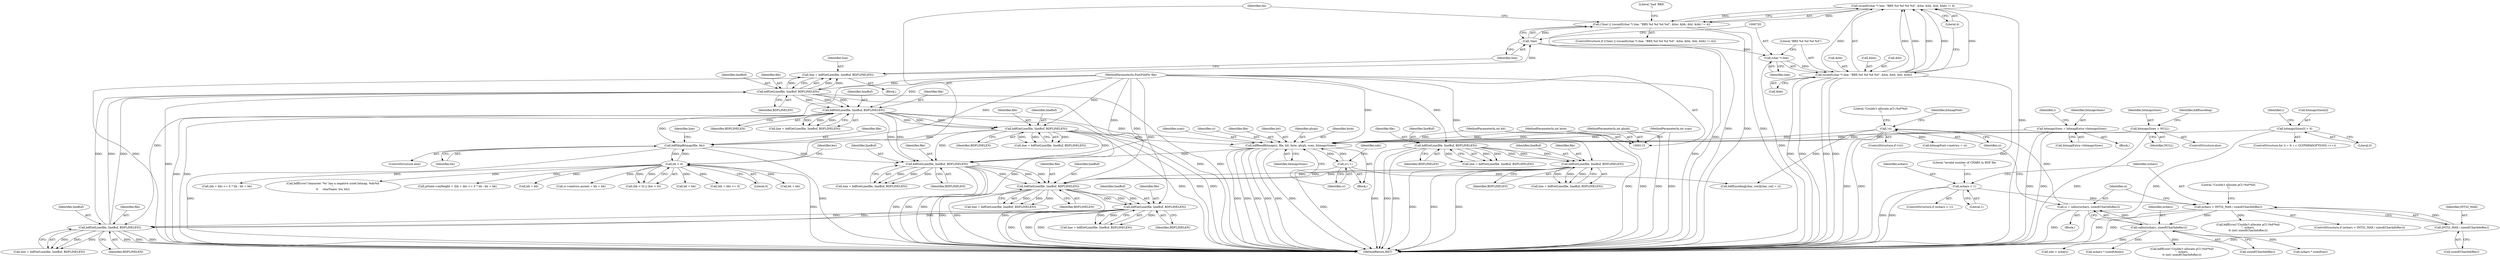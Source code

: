 digraph "0_libxfont_4d024ac10f964f6bd372ae0dd14f02772a6e5f63@API" {
"1000717" [label="(Call,sscanf((char *) line, \"BBX %d %d %d %d\", &bw, &bh, &bl, &bb) != 4)"];
"1000718" [label="(Call,sscanf((char *) line, \"BBX %d %d %d %d\", &bw, &bh, &bl, &bb))"];
"1000719" [label="(Call,(char *) line)"];
"1000715" [label="(Call,!line)"];
"1000707" [label="(Call,line = bdfGetLine(file, lineBuf, BDFLINELEN))"];
"1000709" [label="(Call,bdfGetLine(file, lineBuf, BDFLINELEN))"];
"1000676" [label="(Call,bdfGetLine(file, lineBuf, BDFLINELEN))"];
"1000634" [label="(Call,bdfGetLine(file, lineBuf, BDFLINELEN))"];
"1000408" [label="(Call,bdfGetLine(file, lineBuf, BDFLINELEN))"];
"1000940" [label="(Call,bdfGetLine(file, lineBuf, BDFLINELEN))"];
"1000935" [label="(Call,bdfSkipBitmap(file, bh))"];
"1000753" [label="(Call,bdfGetLine(file, lineBuf, BDFLINELEN))"];
"1000116" [label="(MethodParameterIn,FontFilePtr file)"];
"1000799" [label="(Call,bdfGetLine(file, lineBuf, BDFLINELEN))"];
"1000738" [label="(Call,bh < 0)"];
"1000922" [label="(Call,bdfReadBitmap(ci, file, bit, byte, glyph, scan, bitmapsSizes))"];
"1000930" [label="(Call,ci++)"];
"1000250" [label="(Call,!ci)"];
"1000243" [label="(Call,ci = calloc(nchars, sizeof(CharInfoRec)))"];
"1000245" [label="(Call,calloc(nchars, sizeof(CharInfoRec)))"];
"1000228" [label="(Call,nchars > INT32_MAX / sizeof(CharInfoRec))"];
"1000219" [label="(Call,nchars < 1)"];
"1000230" [label="(Call,INT32_MAX / sizeof(CharInfoRec))"];
"1000119" [label="(MethodParameterIn,int bit)"];
"1000120" [label="(MethodParameterIn,int byte)"];
"1000121" [label="(MethodParameterIn,int glyph)"];
"1000122" [label="(MethodParameterIn,int scan)"];
"1000159" [label="(Call,bitmapsSizes = bitmapExtra->bitmapsSizes)"];
"1000179" [label="(Call,bitmapsSizes = NULL)"];
"1000173" [label="(Call,bitmapsSizes[i] = 0)"];
"1000321" [label="(Call,bdfGetLine(file, lineBuf, BDFLINELEN))"];
"1000196" [label="(Call,bdfGetLine(file, lineBuf, BDFLINELEN))"];
"1000714" [label="(Call,(!line) || (sscanf((char *) line, \"BBX %d %d %d %d\", &bw, &bh, &bl, &bb) != 4))"];
"1000716" [label="(Identifier,line)"];
"1000943" [label="(Identifier,BDFLINELEN)"];
"1000232" [label="(Call,sizeof(CharInfoRec))"];
"1000230" [label="(Call,INT32_MAX / sizeof(CharInfoRec))"];
"1000674" [label="(Call,line = bdfGetLine(file, lineBuf, BDFLINELEN))"];
"1000725" [label="(Call,&bh)"];
"1000931" [label="(Identifier,ci)"];
"1000714" [label="(Call,(!line) || (sscanf((char *) line, \"BBX %d %d %d %d\", &bw, &bh, &bl, &bb) != 4))"];
"1000181" [label="(Identifier,NULL)"];
"1000177" [label="(Literal,0)"];
"1000321" [label="(Call,bdfGetLine(file, lineBuf, BDFLINELEN))"];
"1000939" [label="(Identifier,line)"];
"1000797" [label="(Call,line = bdfGetLine(file, lineBuf, BDFLINELEN))"];
"1000324" [label="(Identifier,BDFLINELEN)"];
"1000678" [label="(Identifier,lineBuf)"];
"1000708" [label="(Identifier,line)"];
"1000876" [label="(Block,)"];
"1000707" [label="(Call,line = bdfGetLine(file, lineBuf, BDFLINELEN))"];
"1000676" [label="(Call,bdfGetLine(file, lineBuf, BDFLINELEN))"];
"1000925" [label="(Identifier,bit)"];
"1000253" [label="(Call,bdfError(\"Couldn't allocate pCI (%d*%d)\n\", nchars,\n\t\t (int) sizeof(CharInfoRec)))"];
"1000938" [label="(Call,line = bdfGetLine(file, lineBuf, BDFLINELEN))"];
"1000221" [label="(Literal,1)"];
"1000893" [label="(Call,ci->metrics.ascent = bh + bb)"];
"1000800" [label="(Identifier,file)"];
"1000219" [label="(Call,nchars < 1)"];
"1000158" [label="(Block,)"];
"1000199" [label="(Identifier,BDFLINELEN)"];
"1000159" [label="(Call,bitmapsSizes = bitmapExtra->bitmapsSizes)"];
"1000183" [label="(Identifier,bdfEncoding)"];
"1000161" [label="(Call,bitmapExtra->bitmapsSizes)"];
"1000927" [label="(Identifier,glyph)"];
"1000711" [label="(Identifier,lineBuf)"];
"1000799" [label="(Call,bdfGetLine(file, lineBuf, BDFLINELEN))"];
"1000323" [label="(Identifier,lineBuf)"];
"1001224" [label="(MethodReturn,RET)"];
"1000717" [label="(Call,sscanf((char *) line, \"BBX %d %d %d %d\", &bw, &bh, &bl, &bb) != 4)"];
"1000723" [label="(Call,&bw)"];
"1000737" [label="(Call,(bh < 0) || (bw < 0))"];
"1000178" [label="(ControlStructure,else)"];
"1000632" [label="(Call,line = bdfGetLine(file, lineBuf, BDFLINELEN))"];
"1000719" [label="(Call,(char *) line)"];
"1000369" [label="(Block,)"];
"1000926" [label="(Identifier,byte)"];
"1000801" [label="(Identifier,lineBuf)"];
"1000410" [label="(Identifier,lineBuf)"];
"1000243" [label="(Call,ci = calloc(nchars, sizeof(CharInfoRec)))"];
"1000196" [label="(Call,bdfGetLine(file, lineBuf, BDFLINELEN))"];
"1000245" [label="(Call,calloc(nchars, sizeof(CharInfoRec)))"];
"1000940" [label="(Call,bdfGetLine(file, lineBuf, BDFLINELEN))"];
"1000636" [label="(Identifier,lineBuf)"];
"1000119" [label="(MethodParameterIn,int bit)"];
"1000721" [label="(Identifier,line)"];
"1000228" [label="(Call,nchars > INT32_MAX / sizeof(CharInfoRec))"];
"1000727" [label="(Call,&bl)"];
"1000635" [label="(Identifier,file)"];
"1000251" [label="(Identifier,ci)"];
"1000160" [label="(Identifier,bitmapsSizes)"];
"1000166" [label="(Identifier,i)"];
"1000174" [label="(Call,bitmapsSizes[i])"];
"1000933" [label="(Identifier,ndx)"];
"1000930" [label="(Call,ci++)"];
"1000634" [label="(Call,bdfGetLine(file, lineBuf, BDFLINELEN))"];
"1000870" [label="(Call,bh + bb)"];
"1000864" [label="(Call,(bh + bb) <= 0)"];
"1000235" [label="(Call,bdfError(\"Couldn't allocate pCI (%d*%d)\n\", nchars,\n\t\t (int) sizeof(CharInfoRec)))"];
"1000712" [label="(Identifier,BDFLINELEN)"];
"1000300" [label="(Call,nchars * sizeof(int))"];
"1000715" [label="(Call,!line)"];
"1000180" [label="(Identifier,bitmapsSizes)"];
"1000755" [label="(Identifier,lineBuf)"];
"1000236" [label="(Literal,\"Couldn't allocate pCI (%d*%d)\n\")"];
"1000361" [label="(Call,ndx < nchars)"];
"1000802" [label="(Identifier,BDFLINELEN)"];
"1000738" [label="(Call,bh < 0)"];
"1000928" [label="(Identifier,scan)"];
"1000218" [label="(ControlStructure,if (nchars < 1))"];
"1000936" [label="(Identifier,file)"];
"1000710" [label="(Identifier,file)"];
"1000740" [label="(Literal,0)"];
"1000941" [label="(Identifier,file)"];
"1000263" [label="(Identifier,bitmapFont)"];
"1000718" [label="(Call,sscanf((char *) line, \"BBX %d %d %d %d\", &bw, &bh, &bl, &bb))"];
"1000274" [label="(Call,nchars * sizeof(Atom))"];
"1000923" [label="(Identifier,ci)"];
"1000637" [label="(Identifier,BDFLINELEN)"];
"1000123" [label="(Block,)"];
"1000319" [label="(Call,line = bdfGetLine(file, lineBuf, BDFLINELEN))"];
"1000120" [label="(MethodParameterIn,int byte)"];
"1000739" [label="(Identifier,bh)"];
"1000261" [label="(Call,bitmapFont->metrics = ci)"];
"1000734" [label="(Literal,\"bad 'BBX'\n\")"];
"1000679" [label="(Identifier,BDFLINELEN)"];
"1000220" [label="(Identifier,nchars)"];
"1000164" [label="(ControlStructure,for (i = 0; i < GLYPHPADOPTIONS; i++))"];
"1000731" [label="(Literal,4)"];
"1000899" [label="(Call,bh + bb)"];
"1000408" [label="(Call,bdfGetLine(file, lineBuf, BDFLINELEN))"];
"1000729" [label="(Call,&bb)"];
"1000247" [label="(Call,sizeof(CharInfoRec))"];
"1000756" [label="(Identifier,BDFLINELEN)"];
"1000179" [label="(Call,bitmapsSizes = NULL)"];
"1000924" [label="(Identifier,file)"];
"1000722" [label="(Literal,\"BBX %d %d %d %d\")"];
"1000194" [label="(Call,line = bdfGetLine(file, lineBuf, BDFLINELEN))"];
"1000863" [label="(Call,(bh + bb) <= 0 ? bh : bh + bb)"];
"1000935" [label="(Call,bdfSkipBitmap(file, bh))"];
"1000250" [label="(Call,!ci)"];
"1000227" [label="(ControlStructure,if (nchars > INT32_MAX / sizeof(CharInfoRec)))"];
"1000411" [label="(Identifier,BDFLINELEN)"];
"1000929" [label="(Identifier,bitmapsSizes)"];
"1000224" [label="(Literal,\"invalid number of CHARS in BDF file\n\")"];
"1000116" [label="(MethodParameterIn,FontFilePtr file)"];
"1000677" [label="(Identifier,file)"];
"1000937" [label="(Identifier,bh)"];
"1000406" [label="(Call,line = bdfGetLine(file, lineBuf, BDFLINELEN))"];
"1000121" [label="(MethodParameterIn,int glyph)"];
"1000745" [label="(Call,bdfError(\"character '%s' has a negative sized bitmap, %dx%d\n\",\n\t\t     charName, bw, bh))"];
"1000173" [label="(Call,bitmapsSizes[i] = 0)"];
"1000322" [label="(Identifier,file)"];
"1000172" [label="(Identifier,i)"];
"1000934" [label="(ControlStructure,else)"];
"1000246" [label="(Identifier,nchars)"];
"1000122" [label="(MethodParameterIn,int scan)"];
"1000198" [label="(Identifier,lineBuf)"];
"1000859" [label="(Call,pState->exHeight = (bh + bb) <= 0 ? bh : bh + bb)"];
"1000244" [label="(Identifier,ci)"];
"1000623" [label="(Call,bdfEncoding[char_row][char_col] = ci)"];
"1000197" [label="(Identifier,file)"];
"1000409" [label="(Identifier,file)"];
"1000751" [label="(Call,line = bdfGetLine(file, lineBuf, BDFLINELEN))"];
"1000922" [label="(Call,bdfReadBitmap(ci, file, bit, byte, glyph, scan, bitmapsSizes))"];
"1000231" [label="(Identifier,INT32_MAX)"];
"1000753" [label="(Call,bdfGetLine(file, lineBuf, BDFLINELEN))"];
"1000713" [label="(ControlStructure,if ((!line) || (sscanf((char *) line, \"BBX %d %d %d %d\", &bw, &bh, &bl, &bb) != 4)))"];
"1000865" [label="(Call,bh + bb)"];
"1000249" [label="(ControlStructure,if (!ci))"];
"1000229" [label="(Identifier,nchars)"];
"1000754" [label="(Identifier,file)"];
"1000254" [label="(Literal,\"Couldn't allocate pCI (%d*%d)\n\")"];
"1000742" [label="(Identifier,bw)"];
"1000942" [label="(Identifier,lineBuf)"];
"1000709" [label="(Call,bdfGetLine(file, lineBuf, BDFLINELEN))"];
"1000717" -> "1000714"  [label="AST: "];
"1000717" -> "1000731"  [label="CFG: "];
"1000718" -> "1000717"  [label="AST: "];
"1000731" -> "1000717"  [label="AST: "];
"1000714" -> "1000717"  [label="CFG: "];
"1000717" -> "1001224"  [label="DDG: "];
"1000717" -> "1000714"  [label="DDG: "];
"1000717" -> "1000714"  [label="DDG: "];
"1000718" -> "1000717"  [label="DDG: "];
"1000718" -> "1000717"  [label="DDG: "];
"1000718" -> "1000717"  [label="DDG: "];
"1000718" -> "1000717"  [label="DDG: "];
"1000718" -> "1000717"  [label="DDG: "];
"1000718" -> "1000717"  [label="DDG: "];
"1000718" -> "1000729"  [label="CFG: "];
"1000719" -> "1000718"  [label="AST: "];
"1000722" -> "1000718"  [label="AST: "];
"1000723" -> "1000718"  [label="AST: "];
"1000725" -> "1000718"  [label="AST: "];
"1000727" -> "1000718"  [label="AST: "];
"1000729" -> "1000718"  [label="AST: "];
"1000731" -> "1000718"  [label="CFG: "];
"1000718" -> "1001224"  [label="DDG: "];
"1000718" -> "1001224"  [label="DDG: "];
"1000718" -> "1001224"  [label="DDG: "];
"1000718" -> "1001224"  [label="DDG: "];
"1000718" -> "1001224"  [label="DDG: "];
"1000719" -> "1000718"  [label="DDG: "];
"1000719" -> "1000721"  [label="CFG: "];
"1000720" -> "1000719"  [label="AST: "];
"1000721" -> "1000719"  [label="AST: "];
"1000722" -> "1000719"  [label="CFG: "];
"1000719" -> "1001224"  [label="DDG: "];
"1000715" -> "1000719"  [label="DDG: "];
"1000715" -> "1000714"  [label="AST: "];
"1000715" -> "1000716"  [label="CFG: "];
"1000716" -> "1000715"  [label="AST: "];
"1000720" -> "1000715"  [label="CFG: "];
"1000714" -> "1000715"  [label="CFG: "];
"1000715" -> "1001224"  [label="DDG: "];
"1000715" -> "1000714"  [label="DDG: "];
"1000707" -> "1000715"  [label="DDG: "];
"1000707" -> "1000369"  [label="AST: "];
"1000707" -> "1000709"  [label="CFG: "];
"1000708" -> "1000707"  [label="AST: "];
"1000709" -> "1000707"  [label="AST: "];
"1000716" -> "1000707"  [label="CFG: "];
"1000707" -> "1001224"  [label="DDG: "];
"1000709" -> "1000707"  [label="DDG: "];
"1000709" -> "1000707"  [label="DDG: "];
"1000709" -> "1000707"  [label="DDG: "];
"1000709" -> "1000712"  [label="CFG: "];
"1000710" -> "1000709"  [label="AST: "];
"1000711" -> "1000709"  [label="AST: "];
"1000712" -> "1000709"  [label="AST: "];
"1000709" -> "1001224"  [label="DDG: "];
"1000709" -> "1001224"  [label="DDG: "];
"1000709" -> "1001224"  [label="DDG: "];
"1000676" -> "1000709"  [label="DDG: "];
"1000676" -> "1000709"  [label="DDG: "];
"1000676" -> "1000709"  [label="DDG: "];
"1000116" -> "1000709"  [label="DDG: "];
"1000709" -> "1000753"  [label="DDG: "];
"1000709" -> "1000753"  [label="DDG: "];
"1000709" -> "1000753"  [label="DDG: "];
"1000676" -> "1000674"  [label="AST: "];
"1000676" -> "1000679"  [label="CFG: "];
"1000677" -> "1000676"  [label="AST: "];
"1000678" -> "1000676"  [label="AST: "];
"1000679" -> "1000676"  [label="AST: "];
"1000674" -> "1000676"  [label="CFG: "];
"1000676" -> "1001224"  [label="DDG: "];
"1000676" -> "1001224"  [label="DDG: "];
"1000676" -> "1001224"  [label="DDG: "];
"1000676" -> "1000674"  [label="DDG: "];
"1000676" -> "1000674"  [label="DDG: "];
"1000676" -> "1000674"  [label="DDG: "];
"1000634" -> "1000676"  [label="DDG: "];
"1000634" -> "1000676"  [label="DDG: "];
"1000634" -> "1000676"  [label="DDG: "];
"1000116" -> "1000676"  [label="DDG: "];
"1000634" -> "1000632"  [label="AST: "];
"1000634" -> "1000637"  [label="CFG: "];
"1000635" -> "1000634"  [label="AST: "];
"1000636" -> "1000634"  [label="AST: "];
"1000637" -> "1000634"  [label="AST: "];
"1000632" -> "1000634"  [label="CFG: "];
"1000634" -> "1001224"  [label="DDG: "];
"1000634" -> "1001224"  [label="DDG: "];
"1000634" -> "1001224"  [label="DDG: "];
"1000634" -> "1000632"  [label="DDG: "];
"1000634" -> "1000632"  [label="DDG: "];
"1000634" -> "1000632"  [label="DDG: "];
"1000408" -> "1000634"  [label="DDG: "];
"1000408" -> "1000634"  [label="DDG: "];
"1000408" -> "1000634"  [label="DDG: "];
"1000116" -> "1000634"  [label="DDG: "];
"1000408" -> "1000406"  [label="AST: "];
"1000408" -> "1000411"  [label="CFG: "];
"1000409" -> "1000408"  [label="AST: "];
"1000410" -> "1000408"  [label="AST: "];
"1000411" -> "1000408"  [label="AST: "];
"1000406" -> "1000408"  [label="CFG: "];
"1000408" -> "1001224"  [label="DDG: "];
"1000408" -> "1001224"  [label="DDG: "];
"1000408" -> "1001224"  [label="DDG: "];
"1000408" -> "1000406"  [label="DDG: "];
"1000408" -> "1000406"  [label="DDG: "];
"1000408" -> "1000406"  [label="DDG: "];
"1000940" -> "1000408"  [label="DDG: "];
"1000940" -> "1000408"  [label="DDG: "];
"1000940" -> "1000408"  [label="DDG: "];
"1000321" -> "1000408"  [label="DDG: "];
"1000321" -> "1000408"  [label="DDG: "];
"1000321" -> "1000408"  [label="DDG: "];
"1000116" -> "1000408"  [label="DDG: "];
"1000940" -> "1000938"  [label="AST: "];
"1000940" -> "1000943"  [label="CFG: "];
"1000941" -> "1000940"  [label="AST: "];
"1000942" -> "1000940"  [label="AST: "];
"1000943" -> "1000940"  [label="AST: "];
"1000938" -> "1000940"  [label="CFG: "];
"1000940" -> "1001224"  [label="DDG: "];
"1000940" -> "1001224"  [label="DDG: "];
"1000940" -> "1001224"  [label="DDG: "];
"1000940" -> "1000938"  [label="DDG: "];
"1000940" -> "1000938"  [label="DDG: "];
"1000940" -> "1000938"  [label="DDG: "];
"1000935" -> "1000940"  [label="DDG: "];
"1000922" -> "1000940"  [label="DDG: "];
"1000116" -> "1000940"  [label="DDG: "];
"1000753" -> "1000940"  [label="DDG: "];
"1000753" -> "1000940"  [label="DDG: "];
"1000799" -> "1000940"  [label="DDG: "];
"1000799" -> "1000940"  [label="DDG: "];
"1000935" -> "1000934"  [label="AST: "];
"1000935" -> "1000937"  [label="CFG: "];
"1000936" -> "1000935"  [label="AST: "];
"1000937" -> "1000935"  [label="AST: "];
"1000939" -> "1000935"  [label="CFG: "];
"1000935" -> "1001224"  [label="DDG: "];
"1000935" -> "1001224"  [label="DDG: "];
"1000935" -> "1000738"  [label="DDG: "];
"1000753" -> "1000935"  [label="DDG: "];
"1000799" -> "1000935"  [label="DDG: "];
"1000116" -> "1000935"  [label="DDG: "];
"1000738" -> "1000935"  [label="DDG: "];
"1000753" -> "1000751"  [label="AST: "];
"1000753" -> "1000756"  [label="CFG: "];
"1000754" -> "1000753"  [label="AST: "];
"1000755" -> "1000753"  [label="AST: "];
"1000756" -> "1000753"  [label="AST: "];
"1000751" -> "1000753"  [label="CFG: "];
"1000753" -> "1001224"  [label="DDG: "];
"1000753" -> "1001224"  [label="DDG: "];
"1000753" -> "1001224"  [label="DDG: "];
"1000753" -> "1000751"  [label="DDG: "];
"1000753" -> "1000751"  [label="DDG: "];
"1000753" -> "1000751"  [label="DDG: "];
"1000116" -> "1000753"  [label="DDG: "];
"1000753" -> "1000799"  [label="DDG: "];
"1000753" -> "1000799"  [label="DDG: "];
"1000753" -> "1000799"  [label="DDG: "];
"1000753" -> "1000922"  [label="DDG: "];
"1000116" -> "1000115"  [label="AST: "];
"1000116" -> "1001224"  [label="DDG: "];
"1000116" -> "1000196"  [label="DDG: "];
"1000116" -> "1000321"  [label="DDG: "];
"1000116" -> "1000799"  [label="DDG: "];
"1000116" -> "1000922"  [label="DDG: "];
"1000799" -> "1000797"  [label="AST: "];
"1000799" -> "1000802"  [label="CFG: "];
"1000800" -> "1000799"  [label="AST: "];
"1000801" -> "1000799"  [label="AST: "];
"1000802" -> "1000799"  [label="AST: "];
"1000797" -> "1000799"  [label="CFG: "];
"1000799" -> "1001224"  [label="DDG: "];
"1000799" -> "1001224"  [label="DDG: "];
"1000799" -> "1001224"  [label="DDG: "];
"1000799" -> "1000797"  [label="DDG: "];
"1000799" -> "1000797"  [label="DDG: "];
"1000799" -> "1000797"  [label="DDG: "];
"1000799" -> "1000922"  [label="DDG: "];
"1000738" -> "1000737"  [label="AST: "];
"1000738" -> "1000740"  [label="CFG: "];
"1000739" -> "1000738"  [label="AST: "];
"1000740" -> "1000738"  [label="AST: "];
"1000742" -> "1000738"  [label="CFG: "];
"1000737" -> "1000738"  [label="CFG: "];
"1000738" -> "1001224"  [label="DDG: "];
"1000738" -> "1000737"  [label="DDG: "];
"1000738" -> "1000737"  [label="DDG: "];
"1000738" -> "1000745"  [label="DDG: "];
"1000738" -> "1000859"  [label="DDG: "];
"1000738" -> "1000864"  [label="DDG: "];
"1000738" -> "1000865"  [label="DDG: "];
"1000738" -> "1000863"  [label="DDG: "];
"1000738" -> "1000870"  [label="DDG: "];
"1000738" -> "1000893"  [label="DDG: "];
"1000738" -> "1000899"  [label="DDG: "];
"1000922" -> "1000876"  [label="AST: "];
"1000922" -> "1000929"  [label="CFG: "];
"1000923" -> "1000922"  [label="AST: "];
"1000924" -> "1000922"  [label="AST: "];
"1000925" -> "1000922"  [label="AST: "];
"1000926" -> "1000922"  [label="AST: "];
"1000927" -> "1000922"  [label="AST: "];
"1000928" -> "1000922"  [label="AST: "];
"1000929" -> "1000922"  [label="AST: "];
"1000931" -> "1000922"  [label="CFG: "];
"1000922" -> "1001224"  [label="DDG: "];
"1000922" -> "1001224"  [label="DDG: "];
"1000922" -> "1001224"  [label="DDG: "];
"1000922" -> "1001224"  [label="DDG: "];
"1000922" -> "1001224"  [label="DDG: "];
"1000922" -> "1001224"  [label="DDG: "];
"1000930" -> "1000922"  [label="DDG: "];
"1000250" -> "1000922"  [label="DDG: "];
"1000119" -> "1000922"  [label="DDG: "];
"1000120" -> "1000922"  [label="DDG: "];
"1000121" -> "1000922"  [label="DDG: "];
"1000122" -> "1000922"  [label="DDG: "];
"1000159" -> "1000922"  [label="DDG: "];
"1000179" -> "1000922"  [label="DDG: "];
"1000173" -> "1000922"  [label="DDG: "];
"1000922" -> "1000930"  [label="DDG: "];
"1000930" -> "1000876"  [label="AST: "];
"1000930" -> "1000931"  [label="CFG: "];
"1000931" -> "1000930"  [label="AST: "];
"1000933" -> "1000930"  [label="CFG: "];
"1000930" -> "1001224"  [label="DDG: "];
"1000930" -> "1000623"  [label="DDG: "];
"1000250" -> "1000249"  [label="AST: "];
"1000250" -> "1000251"  [label="CFG: "];
"1000251" -> "1000250"  [label="AST: "];
"1000254" -> "1000250"  [label="CFG: "];
"1000263" -> "1000250"  [label="CFG: "];
"1000250" -> "1001224"  [label="DDG: "];
"1000250" -> "1001224"  [label="DDG: "];
"1000243" -> "1000250"  [label="DDG: "];
"1000250" -> "1000261"  [label="DDG: "];
"1000250" -> "1000623"  [label="DDG: "];
"1000243" -> "1000123"  [label="AST: "];
"1000243" -> "1000245"  [label="CFG: "];
"1000244" -> "1000243"  [label="AST: "];
"1000245" -> "1000243"  [label="AST: "];
"1000251" -> "1000243"  [label="CFG: "];
"1000243" -> "1001224"  [label="DDG: "];
"1000245" -> "1000243"  [label="DDG: "];
"1000245" -> "1000247"  [label="CFG: "];
"1000246" -> "1000245"  [label="AST: "];
"1000247" -> "1000245"  [label="AST: "];
"1000228" -> "1000245"  [label="DDG: "];
"1000245" -> "1000253"  [label="DDG: "];
"1000245" -> "1000274"  [label="DDG: "];
"1000245" -> "1000300"  [label="DDG: "];
"1000245" -> "1000361"  [label="DDG: "];
"1000228" -> "1000227"  [label="AST: "];
"1000228" -> "1000230"  [label="CFG: "];
"1000229" -> "1000228"  [label="AST: "];
"1000230" -> "1000228"  [label="AST: "];
"1000236" -> "1000228"  [label="CFG: "];
"1000244" -> "1000228"  [label="CFG: "];
"1000228" -> "1001224"  [label="DDG: "];
"1000228" -> "1001224"  [label="DDG: "];
"1000219" -> "1000228"  [label="DDG: "];
"1000230" -> "1000228"  [label="DDG: "];
"1000228" -> "1000235"  [label="DDG: "];
"1000219" -> "1000218"  [label="AST: "];
"1000219" -> "1000221"  [label="CFG: "];
"1000220" -> "1000219"  [label="AST: "];
"1000221" -> "1000219"  [label="AST: "];
"1000224" -> "1000219"  [label="CFG: "];
"1000229" -> "1000219"  [label="CFG: "];
"1000219" -> "1001224"  [label="DDG: "];
"1000219" -> "1001224"  [label="DDG: "];
"1000230" -> "1000232"  [label="CFG: "];
"1000231" -> "1000230"  [label="AST: "];
"1000232" -> "1000230"  [label="AST: "];
"1000230" -> "1001224"  [label="DDG: "];
"1000119" -> "1000115"  [label="AST: "];
"1000119" -> "1001224"  [label="DDG: "];
"1000120" -> "1000115"  [label="AST: "];
"1000120" -> "1001224"  [label="DDG: "];
"1000121" -> "1000115"  [label="AST: "];
"1000121" -> "1001224"  [label="DDG: "];
"1000122" -> "1000115"  [label="AST: "];
"1000122" -> "1001224"  [label="DDG: "];
"1000159" -> "1000158"  [label="AST: "];
"1000159" -> "1000161"  [label="CFG: "];
"1000160" -> "1000159"  [label="AST: "];
"1000161" -> "1000159"  [label="AST: "];
"1000166" -> "1000159"  [label="CFG: "];
"1000159" -> "1001224"  [label="DDG: "];
"1000159" -> "1001224"  [label="DDG: "];
"1000179" -> "1000178"  [label="AST: "];
"1000179" -> "1000181"  [label="CFG: "];
"1000180" -> "1000179"  [label="AST: "];
"1000181" -> "1000179"  [label="AST: "];
"1000183" -> "1000179"  [label="CFG: "];
"1000179" -> "1001224"  [label="DDG: "];
"1000173" -> "1000164"  [label="AST: "];
"1000173" -> "1000177"  [label="CFG: "];
"1000174" -> "1000173"  [label="AST: "];
"1000177" -> "1000173"  [label="AST: "];
"1000172" -> "1000173"  [label="CFG: "];
"1000173" -> "1001224"  [label="DDG: "];
"1000321" -> "1000319"  [label="AST: "];
"1000321" -> "1000324"  [label="CFG: "];
"1000322" -> "1000321"  [label="AST: "];
"1000323" -> "1000321"  [label="AST: "];
"1000324" -> "1000321"  [label="AST: "];
"1000319" -> "1000321"  [label="CFG: "];
"1000321" -> "1001224"  [label="DDG: "];
"1000321" -> "1001224"  [label="DDG: "];
"1000321" -> "1001224"  [label="DDG: "];
"1000321" -> "1000319"  [label="DDG: "];
"1000321" -> "1000319"  [label="DDG: "];
"1000321" -> "1000319"  [label="DDG: "];
"1000196" -> "1000321"  [label="DDG: "];
"1000196" -> "1000321"  [label="DDG: "];
"1000196" -> "1000321"  [label="DDG: "];
"1000196" -> "1000194"  [label="AST: "];
"1000196" -> "1000199"  [label="CFG: "];
"1000197" -> "1000196"  [label="AST: "];
"1000198" -> "1000196"  [label="AST: "];
"1000199" -> "1000196"  [label="AST: "];
"1000194" -> "1000196"  [label="CFG: "];
"1000196" -> "1001224"  [label="DDG: "];
"1000196" -> "1001224"  [label="DDG: "];
"1000196" -> "1001224"  [label="DDG: "];
"1000196" -> "1000194"  [label="DDG: "];
"1000196" -> "1000194"  [label="DDG: "];
"1000196" -> "1000194"  [label="DDG: "];
"1000714" -> "1000713"  [label="AST: "];
"1000734" -> "1000714"  [label="CFG: "];
"1000739" -> "1000714"  [label="CFG: "];
"1000714" -> "1001224"  [label="DDG: "];
"1000714" -> "1001224"  [label="DDG: "];
"1000714" -> "1001224"  [label="DDG: "];
}
